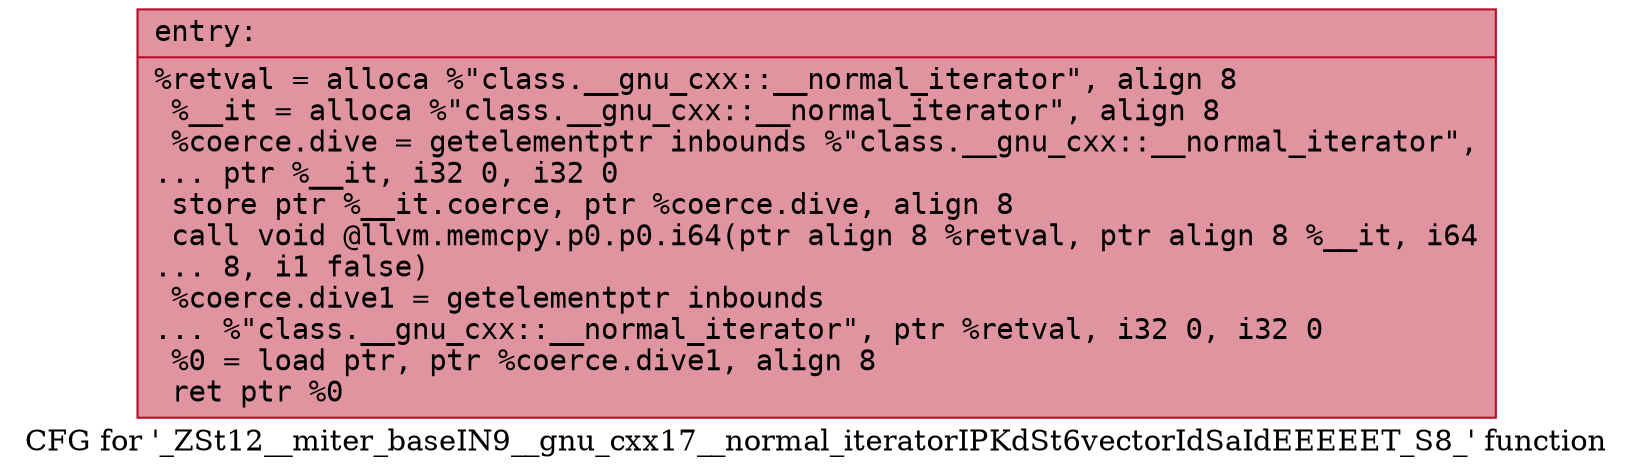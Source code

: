 digraph "CFG for '_ZSt12__miter_baseIN9__gnu_cxx17__normal_iteratorIPKdSt6vectorIdSaIdEEEEET_S8_' function" {
	label="CFG for '_ZSt12__miter_baseIN9__gnu_cxx17__normal_iteratorIPKdSt6vectorIdSaIdEEEEET_S8_' function";

	Node0x55cf47cb9140 [shape=record,color="#b70d28ff", style=filled, fillcolor="#b70d2870" fontname="Courier",label="{entry:\l|  %retval = alloca %\"class.__gnu_cxx::__normal_iterator\", align 8\l  %__it = alloca %\"class.__gnu_cxx::__normal_iterator\", align 8\l  %coerce.dive = getelementptr inbounds %\"class.__gnu_cxx::__normal_iterator\",\l... ptr %__it, i32 0, i32 0\l  store ptr %__it.coerce, ptr %coerce.dive, align 8\l  call void @llvm.memcpy.p0.p0.i64(ptr align 8 %retval, ptr align 8 %__it, i64\l... 8, i1 false)\l  %coerce.dive1 = getelementptr inbounds\l... %\"class.__gnu_cxx::__normal_iterator\", ptr %retval, i32 0, i32 0\l  %0 = load ptr, ptr %coerce.dive1, align 8\l  ret ptr %0\l}"];
}
